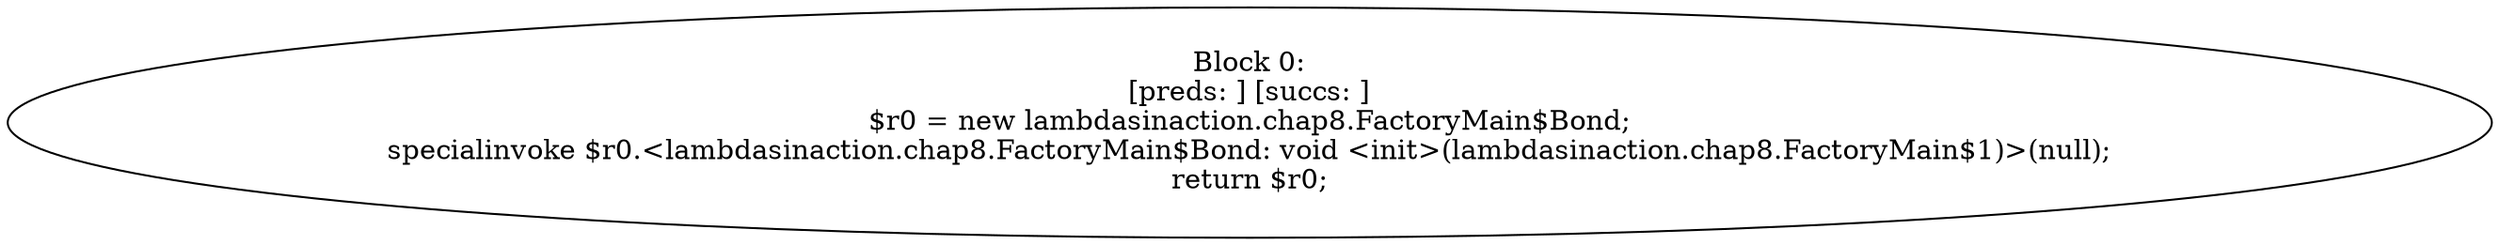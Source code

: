digraph "unitGraph" {
    "Block 0:
[preds: ] [succs: ]
$r0 = new lambdasinaction.chap8.FactoryMain$Bond;
specialinvoke $r0.<lambdasinaction.chap8.FactoryMain$Bond: void <init>(lambdasinaction.chap8.FactoryMain$1)>(null);
return $r0;
"
}
